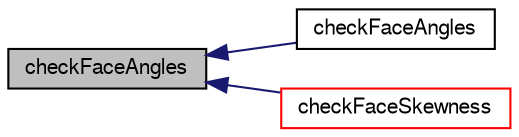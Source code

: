 digraph "checkFaceAngles"
{
  bgcolor="transparent";
  edge [fontname="FreeSans",fontsize="10",labelfontname="FreeSans",labelfontsize="10"];
  node [fontname="FreeSans",fontsize="10",shape=record];
  rankdir="LR";
  Node14832 [label="checkFaceAngles",height=0.2,width=0.4,color="black", fillcolor="grey75", style="filled", fontcolor="black"];
  Node14832 -> Node14833 [dir="back",color="midnightblue",fontsize="10",style="solid",fontname="FreeSans"];
  Node14833 [label="checkFaceAngles",height=0.2,width=0.4,color="black",URL="$a27530.html#a5eb52d4fb7adcdece9253529675fe12a",tooltip="Check face angles. "];
  Node14832 -> Node14834 [dir="back",color="midnightblue",fontsize="10",style="solid",fontname="FreeSans"];
  Node14834 [label="checkFaceSkewness",height=0.2,width=0.4,color="red",URL="$a27530.html#abc7996d343e94f1ec0d601d5828d9413",tooltip="Check face skewness. "];
}
